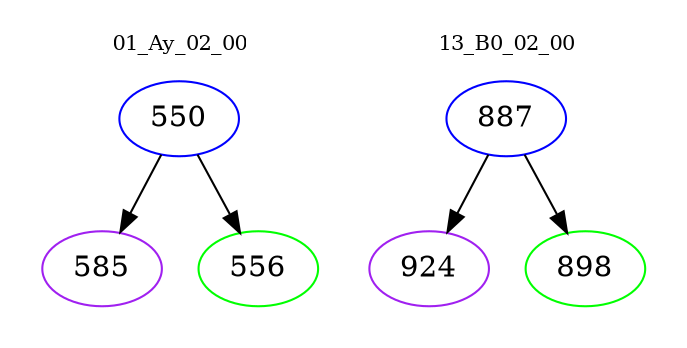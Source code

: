 digraph{
subgraph cluster_0 {
color = white
label = "01_Ay_02_00";
fontsize=10;
T0_550 [label="550", color="blue"]
T0_550 -> T0_585 [color="black"]
T0_585 [label="585", color="purple"]
T0_550 -> T0_556 [color="black"]
T0_556 [label="556", color="green"]
}
subgraph cluster_1 {
color = white
label = "13_B0_02_00";
fontsize=10;
T1_887 [label="887", color="blue"]
T1_887 -> T1_924 [color="black"]
T1_924 [label="924", color="purple"]
T1_887 -> T1_898 [color="black"]
T1_898 [label="898", color="green"]
}
}
